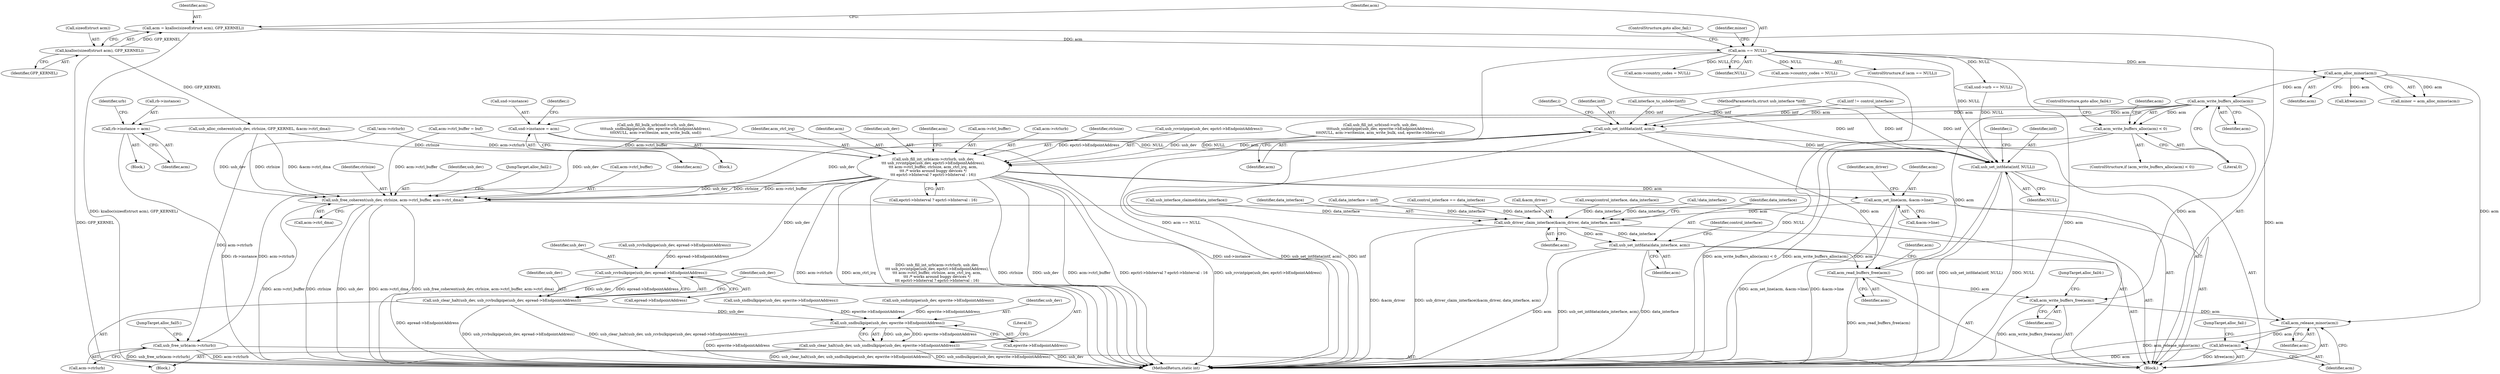 digraph "0_linux_8835ba4a39cf53f705417b3b3a94eb067673f2c9@API" {
"1001021" [label="(Call,acm_write_buffers_alloc(acm))"];
"1000830" [label="(Call,acm_alloc_minor(acm))"];
"1000824" [label="(Call,acm == NULL)"];
"1000817" [label="(Call,acm = kzalloc(sizeof(struct acm), GFP_KERNEL))"];
"1000819" [label="(Call,kzalloc(sizeof(struct acm), GFP_KERNEL))"];
"1001020" [label="(Call,acm_write_buffers_alloc(acm) < 0)"];
"1001083" [label="(Call,rb->instance = acm)"];
"1001254" [label="(Call,snd->instance = acm)"];
"1001259" [label="(Call,usb_set_intfdata(intf, acm))"];
"1001393" [label="(Call,usb_fill_int_urb(acm->ctrlurb, usb_dev,\n\t\t\t usb_rcvintpipe(usb_dev, epctrl->bEndpointAddress),\n\t\t\t acm->ctrl_buffer, ctrlsize, acm_ctrl_irq, acm,\n\t\t\t /* works around buggy devices */\n\t\t\t epctrl->bInterval ? epctrl->bInterval : 16))"];
"1001455" [label="(Call,acm_set_line(acm, &acm->line))"];
"1001461" [label="(Call,usb_driver_claim_interface(&acm_driver, data_interface, acm))"];
"1001466" [label="(Call,usb_set_intfdata(data_interface, acm))"];
"1001588" [label="(Call,acm_read_buffers_free(acm))"];
"1001595" [label="(Call,acm_write_buffers_free(acm))"];
"1001608" [label="(Call,acm_release_minor(acm))"];
"1001610" [label="(Call,kfree(acm))"];
"1001500" [label="(Call,usb_rcvbulkpipe(usb_dev, epread->bEndpointAddress))"];
"1001498" [label="(Call,usb_clear_halt(usb_dev, usb_rcvbulkpipe(usb_dev, epread->bEndpointAddress)))"];
"1001507" [label="(Call,usb_sndbulkpipe(usb_dev, epwrite->bEndpointAddress))"];
"1001505" [label="(Call,usb_clear_halt(usb_dev, usb_sndbulkpipe(usb_dev, epwrite->bEndpointAddress)))"];
"1001590" [label="(Call,usb_free_urb(acm->ctrlurb))"];
"1001598" [label="(Call,usb_free_coherent(usb_dev, ctrlsize, acm->ctrl_buffer, acm->ctrl_dma))"];
"1001552" [label="(Call,usb_set_intfdata(intf, NULL))"];
"1001505" [label="(Call,usb_clear_halt(usb_dev, usb_sndbulkpipe(usb_dev, epwrite->bEndpointAddress)))"];
"1000824" [label="(Call,acm == NULL)"];
"1001552" [label="(Call,usb_set_intfdata(intf, NULL))"];
"1001610" [label="(Call,kfree(acm))"];
"1001600" [label="(Identifier,ctrlsize)"];
"1001557" [label="(Identifier,i)"];
"1000245" [label="(Call,!data_interface)"];
"1001263" [label="(Identifier,i)"];
"1001463" [label="(Identifier,acm_driver)"];
"1001083" [label="(Call,rb->instance = acm)"];
"1000725" [label="(Call,usb_interface_claimed(data_interface))"];
"1001597" [label="(JumpTarget,alloc_fail4:)"];
"1001591" [label="(Call,acm->ctrlurb)"];
"1001173" [label="(Block,)"];
"1000830" [label="(Call,acm_alloc_minor(acm))"];
"1000818" [label="(Identifier,acm)"];
"1001604" [label="(Call,acm->ctrl_dma)"];
"1000831" [label="(Identifier,acm)"];
"1001381" [label="(Call,acm->country_codes = NULL)"];
"1001500" [label="(Call,usb_rcvbulkpipe(usb_dev, epread->bEndpointAddress))"];
"1001464" [label="(Identifier,data_interface)"];
"1001589" [label="(Identifier,acm)"];
"1000527" [label="(Call,data_interface = intf)"];
"1000576" [label="(Call,control_interface == data_interface)"];
"1001191" [label="(Call,snd->urb == NULL)"];
"1000843" [label="(Call,kfree(acm))"];
"1001047" [label="(Block,)"];
"1001588" [label="(Call,acm_read_buffers_free(acm))"];
"1001467" [label="(Identifier,data_interface)"];
"1001498" [label="(Call,usb_clear_halt(usb_dev, usb_rcvbulkpipe(usb_dev, epread->bEndpointAddress)))"];
"1000817" [label="(Call,acm = kzalloc(sizeof(struct acm), GFP_KERNEL))"];
"1001398" [label="(Call,usb_rcvintpipe(usb_dev, epctrl->bEndpointAddress))"];
"1001615" [label="(MethodReturn,static int)"];
"1000820" [label="(Call,sizeof(struct acm))"];
"1001409" [label="(Call,epctrl->bInterval ? epctrl->bInterval : 16)"];
"1001407" [label="(Identifier,acm_ctrl_irq)"];
"1001506" [label="(Identifier,usb_dev)"];
"1001509" [label="(Call,epwrite->bEndpointAddress)"];
"1001220" [label="(Call,usb_fill_bulk_urb(snd->urb, usb_dev,\n\t\t\t\tusb_sndbulkpipe(usb_dev, epwrite->bEndpointAddress),\n\t\t\t\tNULL, acm->writesize, acm_write_bulk, snd))"];
"1001087" [label="(Identifier,acm)"];
"1001462" [label="(Call,&acm_driver)"];
"1001457" [label="(Call,&acm->line)"];
"1001507" [label="(Call,usb_sndbulkpipe(usb_dev, epwrite->bEndpointAddress))"];
"1001599" [label="(Identifier,usb_dev)"];
"1001019" [label="(ControlStructure,if (acm_write_buffers_alloc(acm) < 0))"];
"1001408" [label="(Identifier,acm)"];
"1001596" [label="(Identifier,acm)"];
"1001612" [label="(JumpTarget,alloc_fail:)"];
"1001084" [label="(Call,rb->instance)"];
"1001172" [label="(Identifier,i)"];
"1000164" [label="(Call,interface_to_usbdev(intf))"];
"1001014" [label="(Call,acm->ctrl_buffer = buf)"];
"1000715" [label="(Call,intf != control_interface)"];
"1000826" [label="(Identifier,NULL)"];
"1001397" [label="(Identifier,usb_dev)"];
"1001609" [label="(Identifier,acm)"];
"1001598" [label="(Call,usb_free_coherent(usb_dev, ctrlsize, acm->ctrl_buffer, acm->ctrl_dma))"];
"1001466" [label="(Call,usb_set_intfdata(data_interface, acm))"];
"1001024" [label="(ControlStructure,goto alloc_fail4;)"];
"1001468" [label="(Identifier,acm)"];
"1001607" [label="(JumpTarget,alloc_fail2:)"];
"1001089" [label="(Identifier,urb)"];
"1001255" [label="(Call,snd->instance)"];
"1001554" [label="(Identifier,NULL)"];
"1000825" [label="(Identifier,acm)"];
"1000122" [label="(Block,)"];
"1001021" [label="(Call,acm_write_buffers_alloc(acm))"];
"1000827" [label="(ControlStructure,goto alloc_fail;)"];
"1001420" [label="(Identifier,acm)"];
"1000828" [label="(Call,minor = acm_alloc_minor(acm))"];
"1001345" [label="(Call,acm->country_codes = NULL)"];
"1001200" [label="(Call,usb_fill_int_urb(snd->urb, usb_dev,\n\t\t\t\tusb_sndintpipe(usb_dev, epwrite->bEndpointAddress),\n\t\t\t\tNULL, acm->writesize, acm_write_bulk, snd, epwrite->bInterval))"];
"1001456" [label="(Identifier,acm)"];
"1001258" [label="(Identifier,acm)"];
"1001259" [label="(Call,usb_set_intfdata(intf, acm))"];
"1000819" [label="(Call,kzalloc(sizeof(struct acm), GFP_KERNEL))"];
"1000822" [label="(Identifier,GFP_KERNEL)"];
"1001261" [label="(Identifier,acm)"];
"1001497" [label="(Block,)"];
"1001461" [label="(Call,usb_driver_claim_interface(&acm_driver, data_interface, acm))"];
"1001225" [label="(Call,usb_sndbulkpipe(usb_dev, epwrite->bEndpointAddress))"];
"1001470" [label="(Identifier,control_interface)"];
"1001205" [label="(Call,usb_sndintpipe(usb_dev, epwrite->bEndpointAddress))"];
"1001393" [label="(Call,usb_fill_int_urb(acm->ctrlurb, usb_dev,\n\t\t\t usb_rcvintpipe(usb_dev, epctrl->bEndpointAddress),\n\t\t\t acm->ctrl_buffer, ctrlsize, acm_ctrl_irq, acm,\n\t\t\t /* works around buggy devices */\n\t\t\t epctrl->bInterval ? epctrl->bInterval : 16))"];
"1001002" [label="(Call,usb_alloc_coherent(usb_dev, ctrlsize, GFP_KERNEL, &acm->ctrl_dma))"];
"1000823" [label="(ControlStructure,if (acm == NULL))"];
"1001594" [label="(JumpTarget,alloc_fail5:)"];
"1000120" [label="(MethodParameterIn,struct usb_interface *intf)"];
"1001513" [label="(Literal,0)"];
"1001595" [label="(Call,acm_write_buffers_free(acm))"];
"1001403" [label="(Call,acm->ctrl_buffer)"];
"1001033" [label="(Call,!acm->ctrlurb)"];
"1001394" [label="(Call,acm->ctrlurb)"];
"1001260" [label="(Identifier,intf)"];
"1001406" [label="(Identifier,ctrlsize)"];
"1001590" [label="(Call,usb_free_urb(acm->ctrlurb))"];
"1001601" [label="(Call,acm->ctrl_buffer)"];
"1001254" [label="(Call,snd->instance = acm)"];
"1001592" [label="(Identifier,acm)"];
"1001023" [label="(Literal,0)"];
"1001465" [label="(Identifier,acm)"];
"1001499" [label="(Identifier,usb_dev)"];
"1001508" [label="(Identifier,usb_dev)"];
"1001020" [label="(Call,acm_write_buffers_alloc(acm) < 0)"];
"1000829" [label="(Identifier,minor)"];
"1001027" [label="(Identifier,acm)"];
"1000703" [label="(Call,swap(control_interface, data_interface))"];
"1001608" [label="(Call,acm_release_minor(acm))"];
"1001501" [label="(Identifier,usb_dev)"];
"1001553" [label="(Identifier,intf)"];
"1001611" [label="(Identifier,acm)"];
"1001455" [label="(Call,acm_set_line(acm, &acm->line))"];
"1001502" [label="(Call,epread->bEndpointAddress)"];
"1001022" [label="(Identifier,acm)"];
"1000955" [label="(Call,usb_rcvbulkpipe(usb_dev, epread->bEndpointAddress))"];
"1001021" -> "1001020"  [label="AST: "];
"1001021" -> "1001022"  [label="CFG: "];
"1001022" -> "1001021"  [label="AST: "];
"1001023" -> "1001021"  [label="CFG: "];
"1001021" -> "1001020"  [label="DDG: acm"];
"1000830" -> "1001021"  [label="DDG: acm"];
"1001021" -> "1001083"  [label="DDG: acm"];
"1001021" -> "1001254"  [label="DDG: acm"];
"1001021" -> "1001259"  [label="DDG: acm"];
"1001021" -> "1001588"  [label="DDG: acm"];
"1001021" -> "1001595"  [label="DDG: acm"];
"1001021" -> "1001608"  [label="DDG: acm"];
"1000830" -> "1000828"  [label="AST: "];
"1000830" -> "1000831"  [label="CFG: "];
"1000831" -> "1000830"  [label="AST: "];
"1000828" -> "1000830"  [label="CFG: "];
"1000830" -> "1000828"  [label="DDG: acm"];
"1000824" -> "1000830"  [label="DDG: acm"];
"1000830" -> "1000843"  [label="DDG: acm"];
"1000830" -> "1001608"  [label="DDG: acm"];
"1000824" -> "1000823"  [label="AST: "];
"1000824" -> "1000826"  [label="CFG: "];
"1000825" -> "1000824"  [label="AST: "];
"1000826" -> "1000824"  [label="AST: "];
"1000827" -> "1000824"  [label="CFG: "];
"1000829" -> "1000824"  [label="CFG: "];
"1000824" -> "1001615"  [label="DDG: acm == NULL"];
"1000824" -> "1001615"  [label="DDG: NULL"];
"1000824" -> "1001615"  [label="DDG: acm"];
"1000817" -> "1000824"  [label="DDG: acm"];
"1000824" -> "1001191"  [label="DDG: NULL"];
"1000824" -> "1001345"  [label="DDG: NULL"];
"1000824" -> "1001381"  [label="DDG: NULL"];
"1000824" -> "1001552"  [label="DDG: NULL"];
"1000817" -> "1000122"  [label="AST: "];
"1000817" -> "1000819"  [label="CFG: "];
"1000818" -> "1000817"  [label="AST: "];
"1000819" -> "1000817"  [label="AST: "];
"1000825" -> "1000817"  [label="CFG: "];
"1000817" -> "1001615"  [label="DDG: kzalloc(sizeof(struct acm), GFP_KERNEL)"];
"1000819" -> "1000817"  [label="DDG: GFP_KERNEL"];
"1000819" -> "1000822"  [label="CFG: "];
"1000820" -> "1000819"  [label="AST: "];
"1000822" -> "1000819"  [label="AST: "];
"1000819" -> "1001615"  [label="DDG: GFP_KERNEL"];
"1000819" -> "1001002"  [label="DDG: GFP_KERNEL"];
"1001020" -> "1001019"  [label="AST: "];
"1001020" -> "1001023"  [label="CFG: "];
"1001023" -> "1001020"  [label="AST: "];
"1001024" -> "1001020"  [label="CFG: "];
"1001027" -> "1001020"  [label="CFG: "];
"1001020" -> "1001615"  [label="DDG: acm_write_buffers_alloc(acm)"];
"1001020" -> "1001615"  [label="DDG: acm_write_buffers_alloc(acm) < 0"];
"1001083" -> "1001047"  [label="AST: "];
"1001083" -> "1001087"  [label="CFG: "];
"1001084" -> "1001083"  [label="AST: "];
"1001087" -> "1001083"  [label="AST: "];
"1001089" -> "1001083"  [label="CFG: "];
"1001083" -> "1001615"  [label="DDG: rb->instance"];
"1001254" -> "1001173"  [label="AST: "];
"1001254" -> "1001258"  [label="CFG: "];
"1001255" -> "1001254"  [label="AST: "];
"1001258" -> "1001254"  [label="AST: "];
"1001172" -> "1001254"  [label="CFG: "];
"1001254" -> "1001615"  [label="DDG: snd->instance"];
"1001259" -> "1000122"  [label="AST: "];
"1001259" -> "1001261"  [label="CFG: "];
"1001260" -> "1001259"  [label="AST: "];
"1001261" -> "1001259"  [label="AST: "];
"1001263" -> "1001259"  [label="CFG: "];
"1001259" -> "1001615"  [label="DDG: intf"];
"1001259" -> "1001615"  [label="DDG: usb_set_intfdata(intf, acm)"];
"1000715" -> "1001259"  [label="DDG: intf"];
"1000164" -> "1001259"  [label="DDG: intf"];
"1000120" -> "1001259"  [label="DDG: intf"];
"1001259" -> "1001393"  [label="DDG: acm"];
"1001259" -> "1001552"  [label="DDG: intf"];
"1001259" -> "1001588"  [label="DDG: acm"];
"1001393" -> "1000122"  [label="AST: "];
"1001393" -> "1001409"  [label="CFG: "];
"1001394" -> "1001393"  [label="AST: "];
"1001397" -> "1001393"  [label="AST: "];
"1001398" -> "1001393"  [label="AST: "];
"1001403" -> "1001393"  [label="AST: "];
"1001406" -> "1001393"  [label="AST: "];
"1001407" -> "1001393"  [label="AST: "];
"1001408" -> "1001393"  [label="AST: "];
"1001409" -> "1001393"  [label="AST: "];
"1001420" -> "1001393"  [label="CFG: "];
"1001393" -> "1001615"  [label="DDG: usb_fill_int_urb(acm->ctrlurb, usb_dev,\n\t\t\t usb_rcvintpipe(usb_dev, epctrl->bEndpointAddress),\n\t\t\t acm->ctrl_buffer, ctrlsize, acm_ctrl_irq, acm,\n\t\t\t /* works around buggy devices */\n\t\t\t epctrl->bInterval ? epctrl->bInterval : 16)"];
"1001393" -> "1001615"  [label="DDG: ctrlsize"];
"1001393" -> "1001615"  [label="DDG: usb_dev"];
"1001393" -> "1001615"  [label="DDG: acm->ctrl_buffer"];
"1001393" -> "1001615"  [label="DDG: epctrl->bInterval ? epctrl->bInterval : 16"];
"1001393" -> "1001615"  [label="DDG: usb_rcvintpipe(usb_dev, epctrl->bEndpointAddress)"];
"1001393" -> "1001615"  [label="DDG: acm->ctrlurb"];
"1001393" -> "1001615"  [label="DDG: acm_ctrl_irq"];
"1001033" -> "1001393"  [label="DDG: acm->ctrlurb"];
"1001398" -> "1001393"  [label="DDG: usb_dev"];
"1001398" -> "1001393"  [label="DDG: epctrl->bEndpointAddress"];
"1001014" -> "1001393"  [label="DDG: acm->ctrl_buffer"];
"1001002" -> "1001393"  [label="DDG: ctrlsize"];
"1001393" -> "1001455"  [label="DDG: acm"];
"1001393" -> "1001500"  [label="DDG: usb_dev"];
"1001393" -> "1001590"  [label="DDG: acm->ctrlurb"];
"1001393" -> "1001598"  [label="DDG: usb_dev"];
"1001393" -> "1001598"  [label="DDG: ctrlsize"];
"1001393" -> "1001598"  [label="DDG: acm->ctrl_buffer"];
"1001455" -> "1000122"  [label="AST: "];
"1001455" -> "1001457"  [label="CFG: "];
"1001456" -> "1001455"  [label="AST: "];
"1001457" -> "1001455"  [label="AST: "];
"1001463" -> "1001455"  [label="CFG: "];
"1001455" -> "1001615"  [label="DDG: &acm->line"];
"1001455" -> "1001615"  [label="DDG: acm_set_line(acm, &acm->line)"];
"1001455" -> "1001461"  [label="DDG: acm"];
"1001461" -> "1000122"  [label="AST: "];
"1001461" -> "1001465"  [label="CFG: "];
"1001462" -> "1001461"  [label="AST: "];
"1001464" -> "1001461"  [label="AST: "];
"1001465" -> "1001461"  [label="AST: "];
"1001467" -> "1001461"  [label="CFG: "];
"1001461" -> "1001615"  [label="DDG: &acm_driver"];
"1001461" -> "1001615"  [label="DDG: usb_driver_claim_interface(&acm_driver, data_interface, acm)"];
"1000527" -> "1001461"  [label="DDG: data_interface"];
"1000725" -> "1001461"  [label="DDG: data_interface"];
"1000245" -> "1001461"  [label="DDG: data_interface"];
"1000576" -> "1001461"  [label="DDG: data_interface"];
"1000703" -> "1001461"  [label="DDG: data_interface"];
"1001461" -> "1001466"  [label="DDG: data_interface"];
"1001461" -> "1001466"  [label="DDG: acm"];
"1001466" -> "1000122"  [label="AST: "];
"1001466" -> "1001468"  [label="CFG: "];
"1001467" -> "1001466"  [label="AST: "];
"1001468" -> "1001466"  [label="AST: "];
"1001470" -> "1001466"  [label="CFG: "];
"1001466" -> "1001615"  [label="DDG: data_interface"];
"1001466" -> "1001615"  [label="DDG: acm"];
"1001466" -> "1001615"  [label="DDG: usb_set_intfdata(data_interface, acm)"];
"1001466" -> "1001588"  [label="DDG: acm"];
"1001588" -> "1000122"  [label="AST: "];
"1001588" -> "1001589"  [label="CFG: "];
"1001589" -> "1001588"  [label="AST: "];
"1001592" -> "1001588"  [label="CFG: "];
"1001588" -> "1001615"  [label="DDG: acm_read_buffers_free(acm)"];
"1001588" -> "1001595"  [label="DDG: acm"];
"1001595" -> "1000122"  [label="AST: "];
"1001595" -> "1001596"  [label="CFG: "];
"1001596" -> "1001595"  [label="AST: "];
"1001597" -> "1001595"  [label="CFG: "];
"1001595" -> "1001615"  [label="DDG: acm_write_buffers_free(acm)"];
"1001595" -> "1001608"  [label="DDG: acm"];
"1001608" -> "1000122"  [label="AST: "];
"1001608" -> "1001609"  [label="CFG: "];
"1001609" -> "1001608"  [label="AST: "];
"1001611" -> "1001608"  [label="CFG: "];
"1001608" -> "1001615"  [label="DDG: acm_release_minor(acm)"];
"1001608" -> "1001610"  [label="DDG: acm"];
"1001610" -> "1000122"  [label="AST: "];
"1001610" -> "1001611"  [label="CFG: "];
"1001611" -> "1001610"  [label="AST: "];
"1001612" -> "1001610"  [label="CFG: "];
"1001610" -> "1001615"  [label="DDG: kfree(acm)"];
"1001610" -> "1001615"  [label="DDG: acm"];
"1001500" -> "1001498"  [label="AST: "];
"1001500" -> "1001502"  [label="CFG: "];
"1001501" -> "1001500"  [label="AST: "];
"1001502" -> "1001500"  [label="AST: "];
"1001498" -> "1001500"  [label="CFG: "];
"1001500" -> "1001615"  [label="DDG: epread->bEndpointAddress"];
"1001500" -> "1001498"  [label="DDG: usb_dev"];
"1001500" -> "1001498"  [label="DDG: epread->bEndpointAddress"];
"1000955" -> "1001500"  [label="DDG: epread->bEndpointAddress"];
"1001498" -> "1001497"  [label="AST: "];
"1001499" -> "1001498"  [label="AST: "];
"1001506" -> "1001498"  [label="CFG: "];
"1001498" -> "1001615"  [label="DDG: usb_rcvbulkpipe(usb_dev, epread->bEndpointAddress)"];
"1001498" -> "1001615"  [label="DDG: usb_clear_halt(usb_dev, usb_rcvbulkpipe(usb_dev, epread->bEndpointAddress))"];
"1001498" -> "1001507"  [label="DDG: usb_dev"];
"1001507" -> "1001505"  [label="AST: "];
"1001507" -> "1001509"  [label="CFG: "];
"1001508" -> "1001507"  [label="AST: "];
"1001509" -> "1001507"  [label="AST: "];
"1001505" -> "1001507"  [label="CFG: "];
"1001507" -> "1001615"  [label="DDG: epwrite->bEndpointAddress"];
"1001507" -> "1001505"  [label="DDG: usb_dev"];
"1001507" -> "1001505"  [label="DDG: epwrite->bEndpointAddress"];
"1001225" -> "1001507"  [label="DDG: epwrite->bEndpointAddress"];
"1001205" -> "1001507"  [label="DDG: epwrite->bEndpointAddress"];
"1001505" -> "1001497"  [label="AST: "];
"1001506" -> "1001505"  [label="AST: "];
"1001513" -> "1001505"  [label="CFG: "];
"1001505" -> "1001615"  [label="DDG: usb_dev"];
"1001505" -> "1001615"  [label="DDG: usb_clear_halt(usb_dev, usb_sndbulkpipe(usb_dev, epwrite->bEndpointAddress))"];
"1001505" -> "1001615"  [label="DDG: usb_sndbulkpipe(usb_dev, epwrite->bEndpointAddress)"];
"1001590" -> "1000122"  [label="AST: "];
"1001590" -> "1001591"  [label="CFG: "];
"1001591" -> "1001590"  [label="AST: "];
"1001594" -> "1001590"  [label="CFG: "];
"1001590" -> "1001615"  [label="DDG: acm->ctrlurb"];
"1001590" -> "1001615"  [label="DDG: usb_free_urb(acm->ctrlurb)"];
"1001033" -> "1001590"  [label="DDG: acm->ctrlurb"];
"1001598" -> "1000122"  [label="AST: "];
"1001598" -> "1001604"  [label="CFG: "];
"1001599" -> "1001598"  [label="AST: "];
"1001600" -> "1001598"  [label="AST: "];
"1001601" -> "1001598"  [label="AST: "];
"1001604" -> "1001598"  [label="AST: "];
"1001607" -> "1001598"  [label="CFG: "];
"1001598" -> "1001615"  [label="DDG: ctrlsize"];
"1001598" -> "1001615"  [label="DDG: usb_dev"];
"1001598" -> "1001615"  [label="DDG: acm->ctrl_dma"];
"1001598" -> "1001615"  [label="DDG: usb_free_coherent(usb_dev, ctrlsize, acm->ctrl_buffer, acm->ctrl_dma)"];
"1001598" -> "1001615"  [label="DDG: acm->ctrl_buffer"];
"1001002" -> "1001598"  [label="DDG: usb_dev"];
"1001002" -> "1001598"  [label="DDG: ctrlsize"];
"1001002" -> "1001598"  [label="DDG: &acm->ctrl_dma"];
"1001200" -> "1001598"  [label="DDG: usb_dev"];
"1001220" -> "1001598"  [label="DDG: usb_dev"];
"1001014" -> "1001598"  [label="DDG: acm->ctrl_buffer"];
"1001552" -> "1000122"  [label="AST: "];
"1001552" -> "1001554"  [label="CFG: "];
"1001553" -> "1001552"  [label="AST: "];
"1001554" -> "1001552"  [label="AST: "];
"1001557" -> "1001552"  [label="CFG: "];
"1001552" -> "1001615"  [label="DDG: NULL"];
"1001552" -> "1001615"  [label="DDG: intf"];
"1001552" -> "1001615"  [label="DDG: usb_set_intfdata(intf, NULL)"];
"1000715" -> "1001552"  [label="DDG: intf"];
"1000164" -> "1001552"  [label="DDG: intf"];
"1000120" -> "1001552"  [label="DDG: intf"];
"1001220" -> "1001552"  [label="DDG: NULL"];
"1001191" -> "1001552"  [label="DDG: NULL"];
"1001200" -> "1001552"  [label="DDG: NULL"];
}
